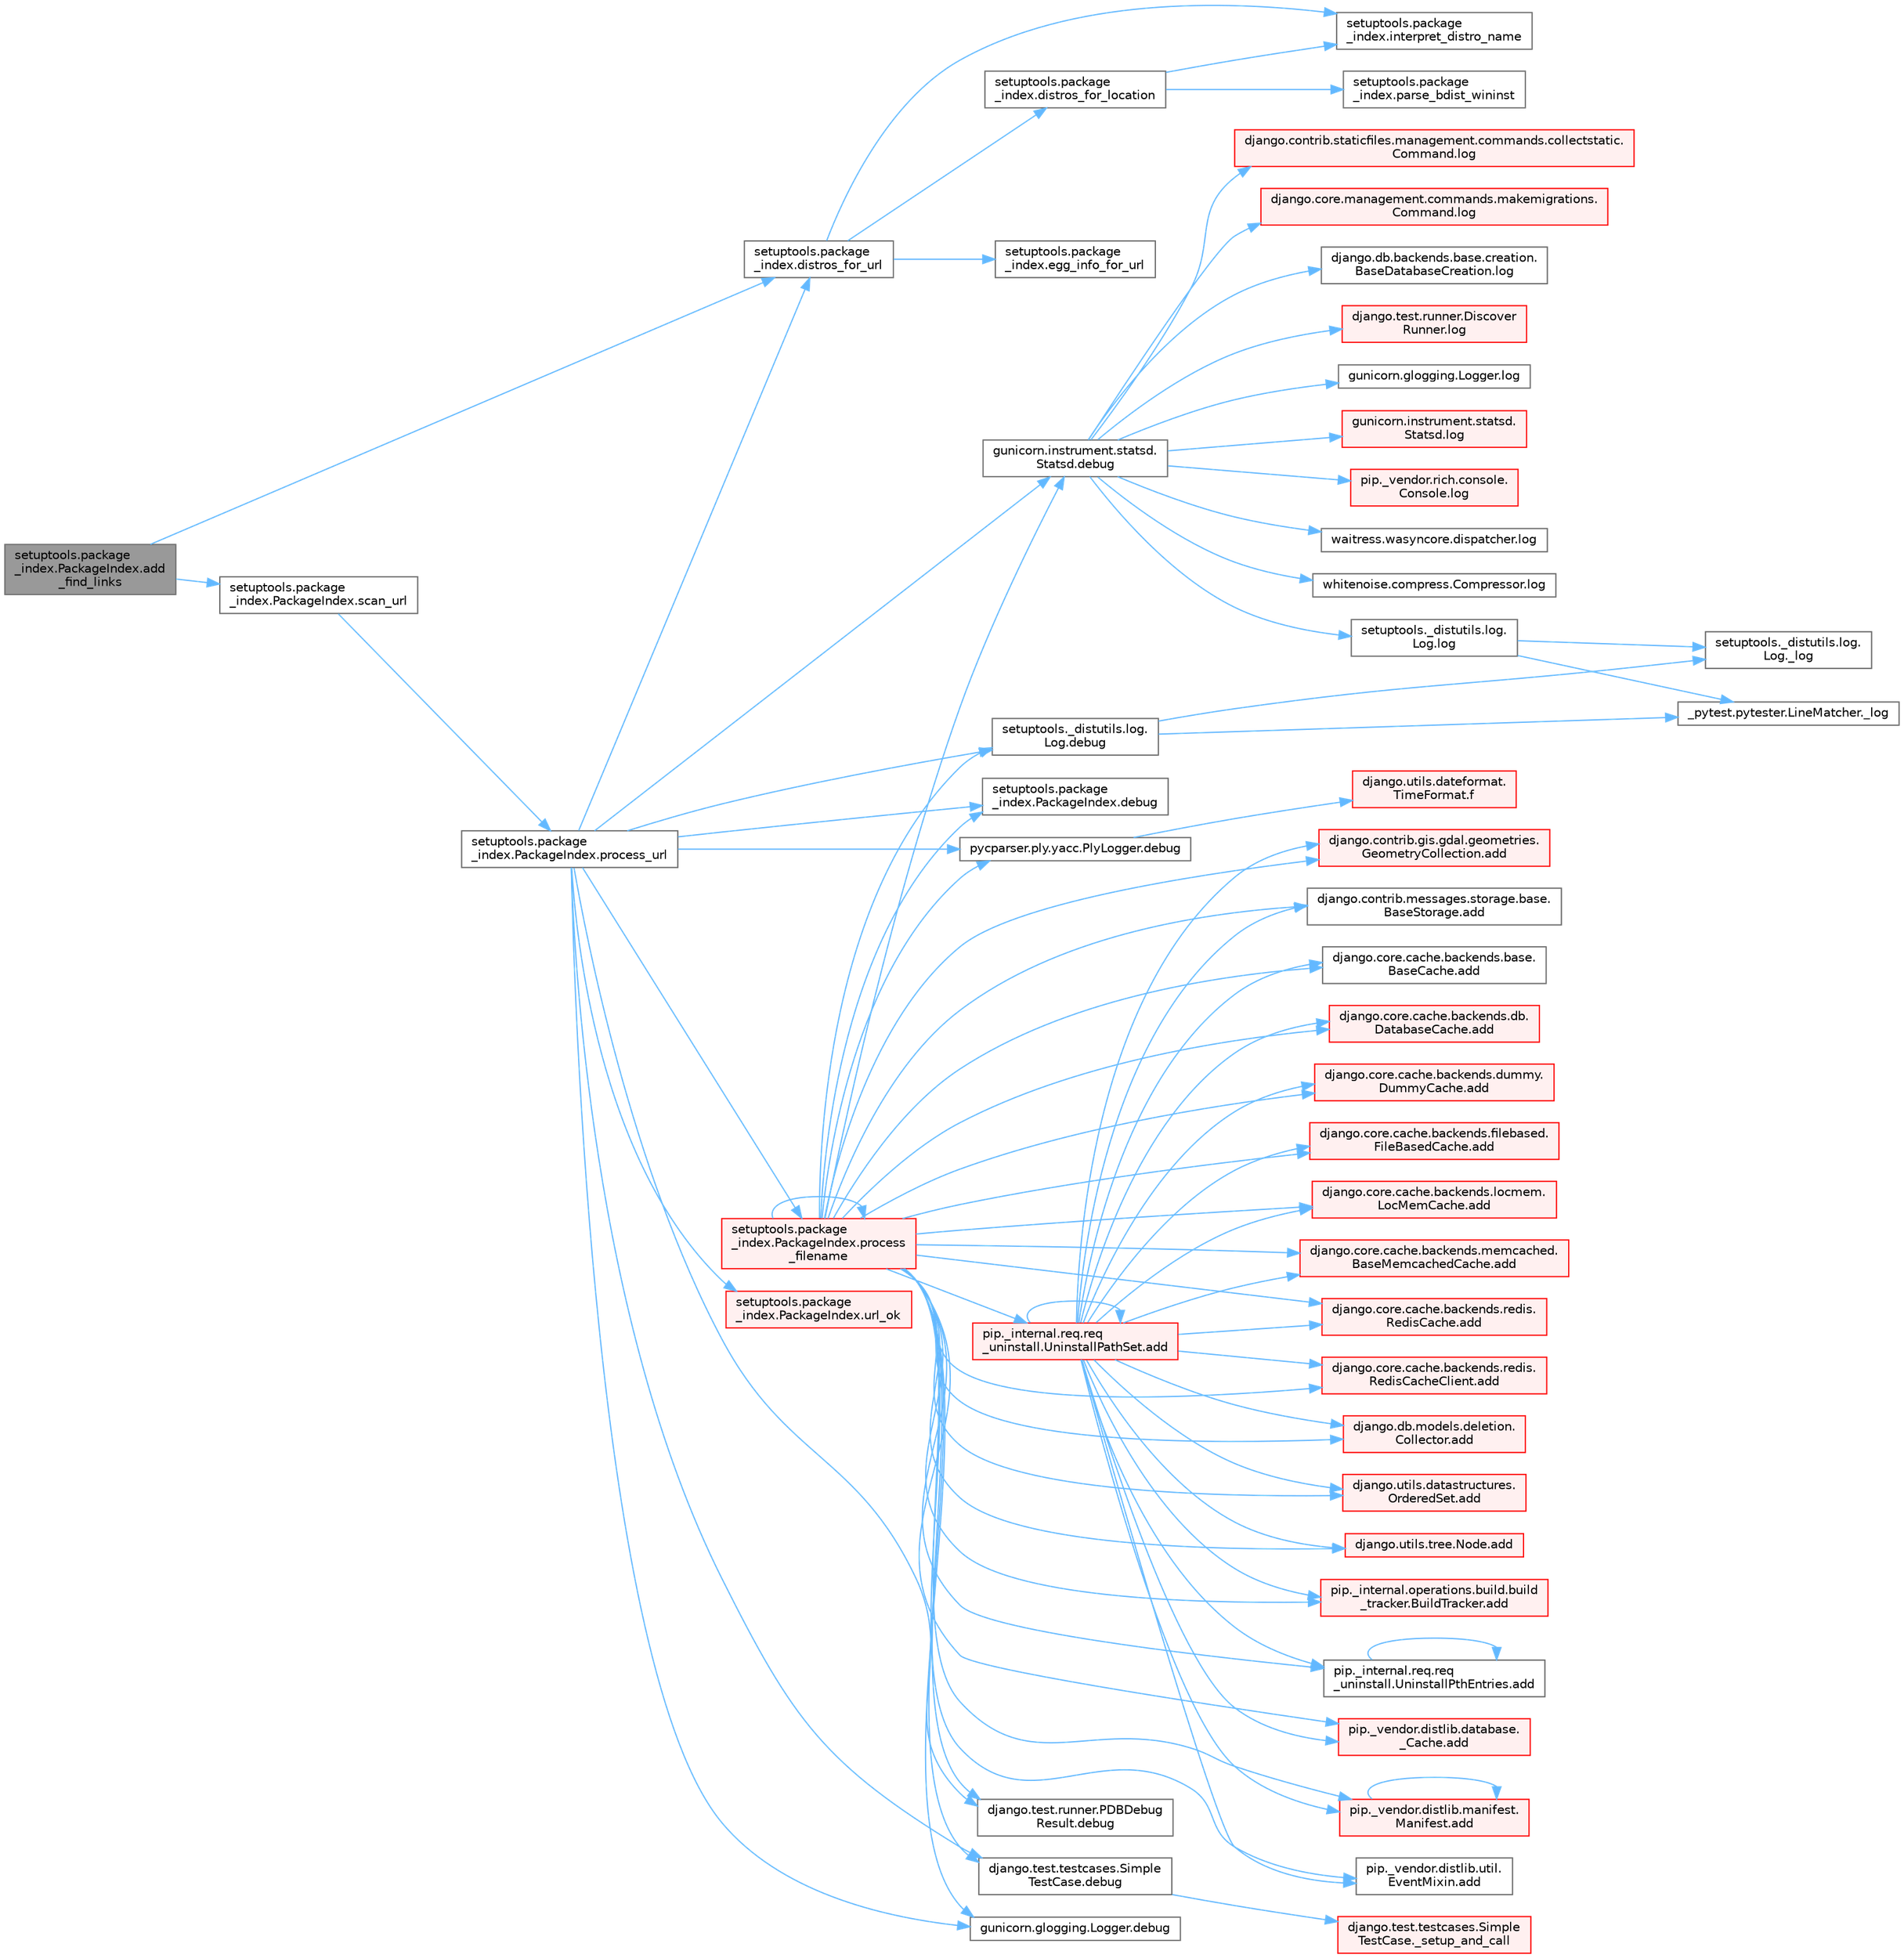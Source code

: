digraph "setuptools.package_index.PackageIndex.add_find_links"
{
 // LATEX_PDF_SIZE
  bgcolor="transparent";
  edge [fontname=Helvetica,fontsize=10,labelfontname=Helvetica,labelfontsize=10];
  node [fontname=Helvetica,fontsize=10,shape=box,height=0.2,width=0.4];
  rankdir="LR";
  Node1 [id="Node000001",label="setuptools.package\l_index.PackageIndex.add\l_find_links",height=0.2,width=0.4,color="gray40", fillcolor="grey60", style="filled", fontcolor="black",tooltip=" "];
  Node1 -> Node2 [id="edge1_Node000001_Node000002",color="steelblue1",style="solid",tooltip=" "];
  Node2 [id="Node000002",label="setuptools.package\l_index.distros_for_url",height=0.2,width=0.4,color="grey40", fillcolor="white", style="filled",URL="$namespacesetuptools_1_1package__index.html#adc519864583d9a2aaa180b0809828b9c",tooltip=" "];
  Node2 -> Node3 [id="edge2_Node000002_Node000003",color="steelblue1",style="solid",tooltip=" "];
  Node3 [id="Node000003",label="setuptools.package\l_index.distros_for_location",height=0.2,width=0.4,color="grey40", fillcolor="white", style="filled",URL="$namespacesetuptools_1_1package__index.html#a74fbdc30a176f8fb946e773a731692fa",tooltip=" "];
  Node3 -> Node4 [id="edge3_Node000003_Node000004",color="steelblue1",style="solid",tooltip=" "];
  Node4 [id="Node000004",label="setuptools.package\l_index.interpret_distro_name",height=0.2,width=0.4,color="grey40", fillcolor="white", style="filled",URL="$namespacesetuptools_1_1package__index.html#a21b8172984aaa095ad46a16174458901",tooltip=" "];
  Node3 -> Node5 [id="edge4_Node000003_Node000005",color="steelblue1",style="solid",tooltip=" "];
  Node5 [id="Node000005",label="setuptools.package\l_index.parse_bdist_wininst",height=0.2,width=0.4,color="grey40", fillcolor="white", style="filled",URL="$namespacesetuptools_1_1package__index.html#a55261066fb409826aac10b461fa6f332",tooltip=" "];
  Node2 -> Node6 [id="edge5_Node000002_Node000006",color="steelblue1",style="solid",tooltip=" "];
  Node6 [id="Node000006",label="setuptools.package\l_index.egg_info_for_url",height=0.2,width=0.4,color="grey40", fillcolor="white", style="filled",URL="$namespacesetuptools_1_1package__index.html#a79b91a82fe1497da147b21a03beda12c",tooltip=" "];
  Node2 -> Node4 [id="edge6_Node000002_Node000004",color="steelblue1",style="solid",tooltip=" "];
  Node1 -> Node7 [id="edge7_Node000001_Node000007",color="steelblue1",style="solid",tooltip=" "];
  Node7 [id="Node000007",label="setuptools.package\l_index.PackageIndex.scan_url",height=0.2,width=0.4,color="grey40", fillcolor="white", style="filled",URL="$classsetuptools_1_1package__index_1_1_package_index.html#a3250ed4852365167996e8177b51c0af6",tooltip=" "];
  Node7 -> Node8 [id="edge8_Node000007_Node000008",color="steelblue1",style="solid",tooltip=" "];
  Node8 [id="Node000008",label="setuptools.package\l_index.PackageIndex.process_url",height=0.2,width=0.4,color="grey40", fillcolor="white", style="filled",URL="$classsetuptools_1_1package__index_1_1_package_index.html#a08ce2126b6551d9c0de60dba9179df3f",tooltip=" "];
  Node8 -> Node9 [id="edge9_Node000008_Node000009",color="steelblue1",style="solid",tooltip=" "];
  Node9 [id="Node000009",label="django.test.runner.PDBDebug\lResult.debug",height=0.2,width=0.4,color="grey40", fillcolor="white", style="filled",URL="$classdjango_1_1test_1_1runner_1_1_p_d_b_debug_result.html#a32d6b3216965b07e4be691f8decc1a65",tooltip=" "];
  Node8 -> Node10 [id="edge10_Node000008_Node000010",color="steelblue1",style="solid",tooltip=" "];
  Node10 [id="Node000010",label="django.test.testcases.Simple\lTestCase.debug",height=0.2,width=0.4,color="grey40", fillcolor="white", style="filled",URL="$classdjango_1_1test_1_1testcases_1_1_simple_test_case.html#a3572a3cb9246fcddfe70f0443b262461",tooltip=" "];
  Node10 -> Node11 [id="edge11_Node000010_Node000011",color="steelblue1",style="solid",tooltip=" "];
  Node11 [id="Node000011",label="django.test.testcases.Simple\lTestCase._setup_and_call",height=0.2,width=0.4,color="red", fillcolor="#FFF0F0", style="filled",URL="$classdjango_1_1test_1_1testcases_1_1_simple_test_case.html#a7045efb29a81e96071ed0e0956149410",tooltip=" "];
  Node8 -> Node13 [id="edge12_Node000008_Node000013",color="steelblue1",style="solid",tooltip=" "];
  Node13 [id="Node000013",label="gunicorn.glogging.Logger.debug",height=0.2,width=0.4,color="grey40", fillcolor="white", style="filled",URL="$classgunicorn_1_1glogging_1_1_logger.html#a1ae8caac207e0444684def3c6b40f0ee",tooltip=" "];
  Node8 -> Node14 [id="edge13_Node000008_Node000014",color="steelblue1",style="solid",tooltip=" "];
  Node14 [id="Node000014",label="gunicorn.instrument.statsd.\lStatsd.debug",height=0.2,width=0.4,color="grey40", fillcolor="white", style="filled",URL="$classgunicorn_1_1instrument_1_1statsd_1_1_statsd.html#abb1906a025131e88e3da6201580d70b8",tooltip=" "];
  Node14 -> Node15 [id="edge14_Node000014_Node000015",color="steelblue1",style="solid",tooltip=" "];
  Node15 [id="Node000015",label="django.contrib.staticfiles.management.commands.collectstatic.\lCommand.log",height=0.2,width=0.4,color="red", fillcolor="#FFF0F0", style="filled",URL="$classdjango_1_1contrib_1_1staticfiles_1_1management_1_1commands_1_1collectstatic_1_1_command.html#a0e93191b90ee0993e3286343d0b2de0e",tooltip=" "];
  Node14 -> Node19 [id="edge15_Node000014_Node000019",color="steelblue1",style="solid",tooltip=" "];
  Node19 [id="Node000019",label="django.core.management.commands.makemigrations.\lCommand.log",height=0.2,width=0.4,color="red", fillcolor="#FFF0F0", style="filled",URL="$classdjango_1_1core_1_1management_1_1commands_1_1makemigrations_1_1_command.html#a0409d121552878a7416460dba8274880",tooltip=" "];
  Node14 -> Node21 [id="edge16_Node000014_Node000021",color="steelblue1",style="solid",tooltip=" "];
  Node21 [id="Node000021",label="django.db.backends.base.creation.\lBaseDatabaseCreation.log",height=0.2,width=0.4,color="grey40", fillcolor="white", style="filled",URL="$classdjango_1_1db_1_1backends_1_1base_1_1creation_1_1_base_database_creation.html#ac297ec931db5ec68c271ec0d91be7183",tooltip=" "];
  Node14 -> Node22 [id="edge17_Node000014_Node000022",color="steelblue1",style="solid",tooltip=" "];
  Node22 [id="Node000022",label="django.test.runner.Discover\lRunner.log",height=0.2,width=0.4,color="red", fillcolor="#FFF0F0", style="filled",URL="$classdjango_1_1test_1_1runner_1_1_discover_runner.html#af5ad8e2895b3f0c5e0a6d7113199d641",tooltip=" "];
  Node14 -> Node23 [id="edge18_Node000014_Node000023",color="steelblue1",style="solid",tooltip=" "];
  Node23 [id="Node000023",label="gunicorn.glogging.Logger.log",height=0.2,width=0.4,color="grey40", fillcolor="white", style="filled",URL="$classgunicorn_1_1glogging_1_1_logger.html#ad6941dede526094643dd02c53c3449b0",tooltip=" "];
  Node14 -> Node24 [id="edge19_Node000014_Node000024",color="steelblue1",style="solid",tooltip=" "];
  Node24 [id="Node000024",label="gunicorn.instrument.statsd.\lStatsd.log",height=0.2,width=0.4,color="red", fillcolor="#FFF0F0", style="filled",URL="$classgunicorn_1_1instrument_1_1statsd_1_1_statsd.html#ab99145cf0b7c66dbcebcbdcbd44b4953",tooltip=" "];
  Node14 -> Node1132 [id="edge20_Node000014_Node001132",color="steelblue1",style="solid",tooltip=" "];
  Node1132 [id="Node001132",label="pip._vendor.rich.console.\lConsole.log",height=0.2,width=0.4,color="red", fillcolor="#FFF0F0", style="filled",URL="$classpip_1_1__vendor_1_1rich_1_1console_1_1_console.html#af9c77e39f9413fc2b134c60cfa23b0f1",tooltip=" "];
  Node14 -> Node1291 [id="edge21_Node000014_Node001291",color="steelblue1",style="solid",tooltip=" "];
  Node1291 [id="Node001291",label="setuptools._distutils.log.\lLog.log",height=0.2,width=0.4,color="grey40", fillcolor="white", style="filled",URL="$classsetuptools_1_1__distutils_1_1log_1_1_log.html#af651bf90098b3f6c9f3913b91f0eda70",tooltip=" "];
  Node1291 -> Node1292 [id="edge22_Node001291_Node001292",color="steelblue1",style="solid",tooltip=" "];
  Node1292 [id="Node001292",label="_pytest.pytester.LineMatcher._log",height=0.2,width=0.4,color="grey40", fillcolor="white", style="filled",URL="$class__pytest_1_1pytester_1_1_line_matcher.html#a8783ff706e976340d529c3c012831254",tooltip=" "];
  Node1291 -> Node1293 [id="edge23_Node001291_Node001293",color="steelblue1",style="solid",tooltip=" "];
  Node1293 [id="Node001293",label="setuptools._distutils.log.\lLog._log",height=0.2,width=0.4,color="grey40", fillcolor="white", style="filled",URL="$classsetuptools_1_1__distutils_1_1log_1_1_log.html#a4a1ffe6fd0ad53057d8ea48b2ca6e471",tooltip=" "];
  Node14 -> Node1294 [id="edge24_Node000014_Node001294",color="steelblue1",style="solid",tooltip=" "];
  Node1294 [id="Node001294",label="waitress.wasyncore.dispatcher.log",height=0.2,width=0.4,color="grey40", fillcolor="white", style="filled",URL="$classwaitress_1_1wasyncore_1_1dispatcher.html#ab4786338f40a0cf9e9df45b57d4c0a63",tooltip=" "];
  Node14 -> Node1295 [id="edge25_Node000014_Node001295",color="steelblue1",style="solid",tooltip=" "];
  Node1295 [id="Node001295",label="whitenoise.compress.Compressor.log",height=0.2,width=0.4,color="grey40", fillcolor="white", style="filled",URL="$classwhitenoise_1_1compress_1_1_compressor.html#aa70a9f98a4387e4d394529c17cdbee27",tooltip=" "];
  Node8 -> Node4538 [id="edge26_Node000008_Node004538",color="steelblue1",style="solid",tooltip=" "];
  Node4538 [id="Node004538",label="pycparser.ply.yacc.PlyLogger.debug",height=0.2,width=0.4,color="grey40", fillcolor="white", style="filled",URL="$classpycparser_1_1ply_1_1yacc_1_1_ply_logger.html#a1050ac15c036aee4f48130dda17c6604",tooltip=" "];
  Node4538 -> Node3149 [id="edge27_Node004538_Node003149",color="steelblue1",style="solid",tooltip=" "];
  Node3149 [id="Node003149",label="django.utils.dateformat.\lTimeFormat.f",height=0.2,width=0.4,color="red", fillcolor="#FFF0F0", style="filled",URL="$classdjango_1_1utils_1_1dateformat_1_1_time_format.html#a917dbc4f3103e5d9dd416fce475b48a8",tooltip=" "];
  Node8 -> Node4539 [id="edge28_Node000008_Node004539",color="steelblue1",style="solid",tooltip=" "];
  Node4539 [id="Node004539",label="setuptools._distutils.log.\lLog.debug",height=0.2,width=0.4,color="grey40", fillcolor="white", style="filled",URL="$classsetuptools_1_1__distutils_1_1log_1_1_log.html#aead561363ca945227a7827c37632bbec",tooltip=" "];
  Node4539 -> Node1292 [id="edge29_Node004539_Node001292",color="steelblue1",style="solid",tooltip=" "];
  Node4539 -> Node1293 [id="edge30_Node004539_Node001293",color="steelblue1",style="solid",tooltip=" "];
  Node8 -> Node4540 [id="edge31_Node000008_Node004540",color="steelblue1",style="solid",tooltip=" "];
  Node4540 [id="Node004540",label="setuptools.package\l_index.PackageIndex.debug",height=0.2,width=0.4,color="grey40", fillcolor="white", style="filled",URL="$classsetuptools_1_1package__index_1_1_package_index.html#a957d98e89fd97ee6abee00e9d1106a24",tooltip=" "];
  Node8 -> Node2 [id="edge32_Node000008_Node000002",color="steelblue1",style="solid",tooltip=" "];
  Node8 -> Node4541 [id="edge33_Node000008_Node004541",color="steelblue1",style="solid",tooltip=" "];
  Node4541 [id="Node004541",label="setuptools.package\l_index.PackageIndex.process\l_filename",height=0.2,width=0.4,color="red", fillcolor="#FFF0F0", style="filled",URL="$classsetuptools_1_1package__index_1_1_package_index.html#ab04da07ff3d457892f53ca1e671514cc",tooltip=" "];
  Node4541 -> Node3174 [id="edge34_Node004541_Node003174",color="steelblue1",style="solid",tooltip=" "];
  Node3174 [id="Node003174",label="django.contrib.gis.gdal.geometries.\lGeometryCollection.add",height=0.2,width=0.4,color="red", fillcolor="#FFF0F0", style="filled",URL="$classdjango_1_1contrib_1_1gis_1_1gdal_1_1geometries_1_1_geometry_collection.html#a00c1825a411d244c854762b413ff996c",tooltip=" "];
  Node4541 -> Node928 [id="edge35_Node004541_Node000928",color="steelblue1",style="solid",tooltip=" "];
  Node928 [id="Node000928",label="django.contrib.messages.storage.base.\lBaseStorage.add",height=0.2,width=0.4,color="grey40", fillcolor="white", style="filled",URL="$classdjango_1_1contrib_1_1messages_1_1storage_1_1base_1_1_base_storage.html#aafc1151a94b34b80803c99d883ca268c",tooltip=" "];
  Node4541 -> Node3175 [id="edge36_Node004541_Node003175",color="steelblue1",style="solid",tooltip=" "];
  Node3175 [id="Node003175",label="django.core.cache.backends.base.\lBaseCache.add",height=0.2,width=0.4,color="grey40", fillcolor="white", style="filled",URL="$classdjango_1_1core_1_1cache_1_1backends_1_1base_1_1_base_cache.html#ab0cdee68050102665043193640ac006c",tooltip=" "];
  Node4541 -> Node3176 [id="edge37_Node004541_Node003176",color="steelblue1",style="solid",tooltip=" "];
  Node3176 [id="Node003176",label="django.core.cache.backends.db.\lDatabaseCache.add",height=0.2,width=0.4,color="red", fillcolor="#FFF0F0", style="filled",URL="$classdjango_1_1core_1_1cache_1_1backends_1_1db_1_1_database_cache.html#a6196dda2bfd9eca834ecd81a7a217ec4",tooltip=" "];
  Node4541 -> Node3181 [id="edge38_Node004541_Node003181",color="steelblue1",style="solid",tooltip=" "];
  Node3181 [id="Node003181",label="django.core.cache.backends.dummy.\lDummyCache.add",height=0.2,width=0.4,color="red", fillcolor="#FFF0F0", style="filled",URL="$classdjango_1_1core_1_1cache_1_1backends_1_1dummy_1_1_dummy_cache.html#adc04a4b63e4c6a4f61c832f87b9231ed",tooltip=" "];
  Node4541 -> Node3182 [id="edge39_Node004541_Node003182",color="steelblue1",style="solid",tooltip=" "];
  Node3182 [id="Node003182",label="django.core.cache.backends.filebased.\lFileBasedCache.add",height=0.2,width=0.4,color="red", fillcolor="#FFF0F0", style="filled",URL="$classdjango_1_1core_1_1cache_1_1backends_1_1filebased_1_1_file_based_cache.html#a2f380fb404bde29c82c6169465ee1391",tooltip=" "];
  Node4541 -> Node3255 [id="edge40_Node004541_Node003255",color="steelblue1",style="solid",tooltip=" "];
  Node3255 [id="Node003255",label="django.core.cache.backends.locmem.\lLocMemCache.add",height=0.2,width=0.4,color="red", fillcolor="#FFF0F0", style="filled",URL="$classdjango_1_1core_1_1cache_1_1backends_1_1locmem_1_1_loc_mem_cache.html#a6c454b0a21a7ef56bac23c2c47a767a9",tooltip=" "];
  Node4541 -> Node3256 [id="edge41_Node004541_Node003256",color="steelblue1",style="solid",tooltip=" "];
  Node3256 [id="Node003256",label="django.core.cache.backends.memcached.\lBaseMemcachedCache.add",height=0.2,width=0.4,color="red", fillcolor="#FFF0F0", style="filled",URL="$classdjango_1_1core_1_1cache_1_1backends_1_1memcached_1_1_base_memcached_cache.html#a1d7675623ea665a0ee0748173eeb0a38",tooltip=" "];
  Node4541 -> Node3257 [id="edge42_Node004541_Node003257",color="steelblue1",style="solid",tooltip=" "];
  Node3257 [id="Node003257",label="django.core.cache.backends.redis.\lRedisCache.add",height=0.2,width=0.4,color="red", fillcolor="#FFF0F0", style="filled",URL="$classdjango_1_1core_1_1cache_1_1backends_1_1redis_1_1_redis_cache.html#a5d4d6507b2a2647f876da5c964cb73c2",tooltip=" "];
  Node4541 -> Node3258 [id="edge43_Node004541_Node003258",color="steelblue1",style="solid",tooltip=" "];
  Node3258 [id="Node003258",label="django.core.cache.backends.redis.\lRedisCacheClient.add",height=0.2,width=0.4,color="red", fillcolor="#FFF0F0", style="filled",URL="$classdjango_1_1core_1_1cache_1_1backends_1_1redis_1_1_redis_cache_client.html#a38d58b9a92fa6243e62635c678251410",tooltip=" "];
  Node4541 -> Node3259 [id="edge44_Node004541_Node003259",color="steelblue1",style="solid",tooltip=" "];
  Node3259 [id="Node003259",label="django.db.models.deletion.\lCollector.add",height=0.2,width=0.4,color="red", fillcolor="#FFF0F0", style="filled",URL="$classdjango_1_1db_1_1models_1_1deletion_1_1_collector.html#a92a25e9aef2930eb72e650f4e05abd18",tooltip=" "];
  Node4541 -> Node3266 [id="edge45_Node004541_Node003266",color="steelblue1",style="solid",tooltip=" "];
  Node3266 [id="Node003266",label="django.utils.datastructures.\lOrderedSet.add",height=0.2,width=0.4,color="red", fillcolor="#FFF0F0", style="filled",URL="$classdjango_1_1utils_1_1datastructures_1_1_ordered_set.html#a33eaf365502a80c096ab49dcf92422dc",tooltip=" "];
  Node4541 -> Node3268 [id="edge46_Node004541_Node003268",color="steelblue1",style="solid",tooltip=" "];
  Node3268 [id="Node003268",label="django.utils.tree.Node.add",height=0.2,width=0.4,color="red", fillcolor="#FFF0F0", style="filled",URL="$classdjango_1_1utils_1_1tree_1_1_node.html#a2c883d105b5c9cfd32bff72c7469f18c",tooltip=" "];
  Node4541 -> Node3389 [id="edge47_Node004541_Node003389",color="steelblue1",style="solid",tooltip=" "];
  Node3389 [id="Node003389",label="pip._internal.operations.build.build\l_tracker.BuildTracker.add",height=0.2,width=0.4,color="red", fillcolor="#FFF0F0", style="filled",URL="$classpip_1_1__internal_1_1operations_1_1build_1_1build__tracker_1_1_build_tracker.html#ab715bc8c19ab37450a739be4e72cecf9",tooltip=" "];
  Node4541 -> Node3391 [id="edge48_Node004541_Node003391",color="steelblue1",style="solid",tooltip=" "];
  Node3391 [id="Node003391",label="pip._internal.req.req\l_uninstall.UninstallPathSet.add",height=0.2,width=0.4,color="red", fillcolor="#FFF0F0", style="filled",URL="$classpip_1_1__internal_1_1req_1_1req__uninstall_1_1_uninstall_path_set.html#ad34a919f45b9c89e6b0d59ec0d24ba4c",tooltip=" "];
  Node3391 -> Node3174 [id="edge49_Node003391_Node003174",color="steelblue1",style="solid",tooltip=" "];
  Node3391 -> Node928 [id="edge50_Node003391_Node000928",color="steelblue1",style="solid",tooltip=" "];
  Node3391 -> Node3175 [id="edge51_Node003391_Node003175",color="steelblue1",style="solid",tooltip=" "];
  Node3391 -> Node3176 [id="edge52_Node003391_Node003176",color="steelblue1",style="solid",tooltip=" "];
  Node3391 -> Node3181 [id="edge53_Node003391_Node003181",color="steelblue1",style="solid",tooltip=" "];
  Node3391 -> Node3182 [id="edge54_Node003391_Node003182",color="steelblue1",style="solid",tooltip=" "];
  Node3391 -> Node3255 [id="edge55_Node003391_Node003255",color="steelblue1",style="solid",tooltip=" "];
  Node3391 -> Node3256 [id="edge56_Node003391_Node003256",color="steelblue1",style="solid",tooltip=" "];
  Node3391 -> Node3257 [id="edge57_Node003391_Node003257",color="steelblue1",style="solid",tooltip=" "];
  Node3391 -> Node3258 [id="edge58_Node003391_Node003258",color="steelblue1",style="solid",tooltip=" "];
  Node3391 -> Node3259 [id="edge59_Node003391_Node003259",color="steelblue1",style="solid",tooltip=" "];
  Node3391 -> Node3266 [id="edge60_Node003391_Node003266",color="steelblue1",style="solid",tooltip=" "];
  Node3391 -> Node3268 [id="edge61_Node003391_Node003268",color="steelblue1",style="solid",tooltip=" "];
  Node3391 -> Node3389 [id="edge62_Node003391_Node003389",color="steelblue1",style="solid",tooltip=" "];
  Node3391 -> Node3391 [id="edge63_Node003391_Node003391",color="steelblue1",style="solid",tooltip=" "];
  Node3391 -> Node3393 [id="edge64_Node003391_Node003393",color="steelblue1",style="solid",tooltip=" "];
  Node3393 [id="Node003393",label="pip._internal.req.req\l_uninstall.UninstallPthEntries.add",height=0.2,width=0.4,color="grey40", fillcolor="white", style="filled",URL="$classpip_1_1__internal_1_1req_1_1req__uninstall_1_1_uninstall_pth_entries.html#a546056a6e92dc6cb8ce9606ec9f1b5a4",tooltip=" "];
  Node3393 -> Node3393 [id="edge65_Node003393_Node003393",color="steelblue1",style="solid",tooltip=" "];
  Node3391 -> Node3394 [id="edge66_Node003391_Node003394",color="steelblue1",style="solid",tooltip=" "];
  Node3394 [id="Node003394",label="pip._vendor.distlib.database.\l_Cache.add",height=0.2,width=0.4,color="red", fillcolor="#FFF0F0", style="filled",URL="$classpip_1_1__vendor_1_1distlib_1_1database_1_1___cache.html#a9d96a00152b11f1163cd2cdf6626ae08",tooltip=" "];
  Node3391 -> Node3395 [id="edge67_Node003391_Node003395",color="steelblue1",style="solid",tooltip=" "];
  Node3395 [id="Node003395",label="pip._vendor.distlib.manifest.\lManifest.add",height=0.2,width=0.4,color="red", fillcolor="#FFF0F0", style="filled",URL="$classpip_1_1__vendor_1_1distlib_1_1manifest_1_1_manifest.html#aae84ea0f83bcc2cbb7d5a31fc767120f",tooltip=" "];
  Node3395 -> Node3395 [id="edge68_Node003395_Node003395",color="steelblue1",style="solid",tooltip=" "];
  Node3391 -> Node3396 [id="edge69_Node003391_Node003396",color="steelblue1",style="solid",tooltip=" "];
  Node3396 [id="Node003396",label="pip._vendor.distlib.util.\lEventMixin.add",height=0.2,width=0.4,color="grey40", fillcolor="white", style="filled",URL="$classpip_1_1__vendor_1_1distlib_1_1util_1_1_event_mixin.html#a08e7bf16aa30d157f0879890c62d20c8",tooltip=" "];
  Node4541 -> Node3393 [id="edge70_Node004541_Node003393",color="steelblue1",style="solid",tooltip=" "];
  Node4541 -> Node3394 [id="edge71_Node004541_Node003394",color="steelblue1",style="solid",tooltip=" "];
  Node4541 -> Node3395 [id="edge72_Node004541_Node003395",color="steelblue1",style="solid",tooltip=" "];
  Node4541 -> Node3396 [id="edge73_Node004541_Node003396",color="steelblue1",style="solid",tooltip=" "];
  Node4541 -> Node9 [id="edge74_Node004541_Node000009",color="steelblue1",style="solid",tooltip=" "];
  Node4541 -> Node10 [id="edge75_Node004541_Node000010",color="steelblue1",style="solid",tooltip=" "];
  Node4541 -> Node13 [id="edge76_Node004541_Node000013",color="steelblue1",style="solid",tooltip=" "];
  Node4541 -> Node14 [id="edge77_Node004541_Node000014",color="steelblue1",style="solid",tooltip=" "];
  Node4541 -> Node4538 [id="edge78_Node004541_Node004538",color="steelblue1",style="solid",tooltip=" "];
  Node4541 -> Node4539 [id="edge79_Node004541_Node004539",color="steelblue1",style="solid",tooltip=" "];
  Node4541 -> Node4540 [id="edge80_Node004541_Node004540",color="steelblue1",style="solid",tooltip=" "];
  Node4541 -> Node4541 [id="edge81_Node004541_Node004541",color="steelblue1",style="solid",tooltip=" "];
  Node8 -> Node4543 [id="edge82_Node000008_Node004543",color="steelblue1",style="solid",tooltip=" "];
  Node4543 [id="Node004543",label="setuptools.package\l_index.PackageIndex.url_ok",height=0.2,width=0.4,color="red", fillcolor="#FFF0F0", style="filled",URL="$classsetuptools_1_1package__index_1_1_package_index.html#a8c81dfc9a25b1c84bb8ce7b8b701d450",tooltip=" "];
}
